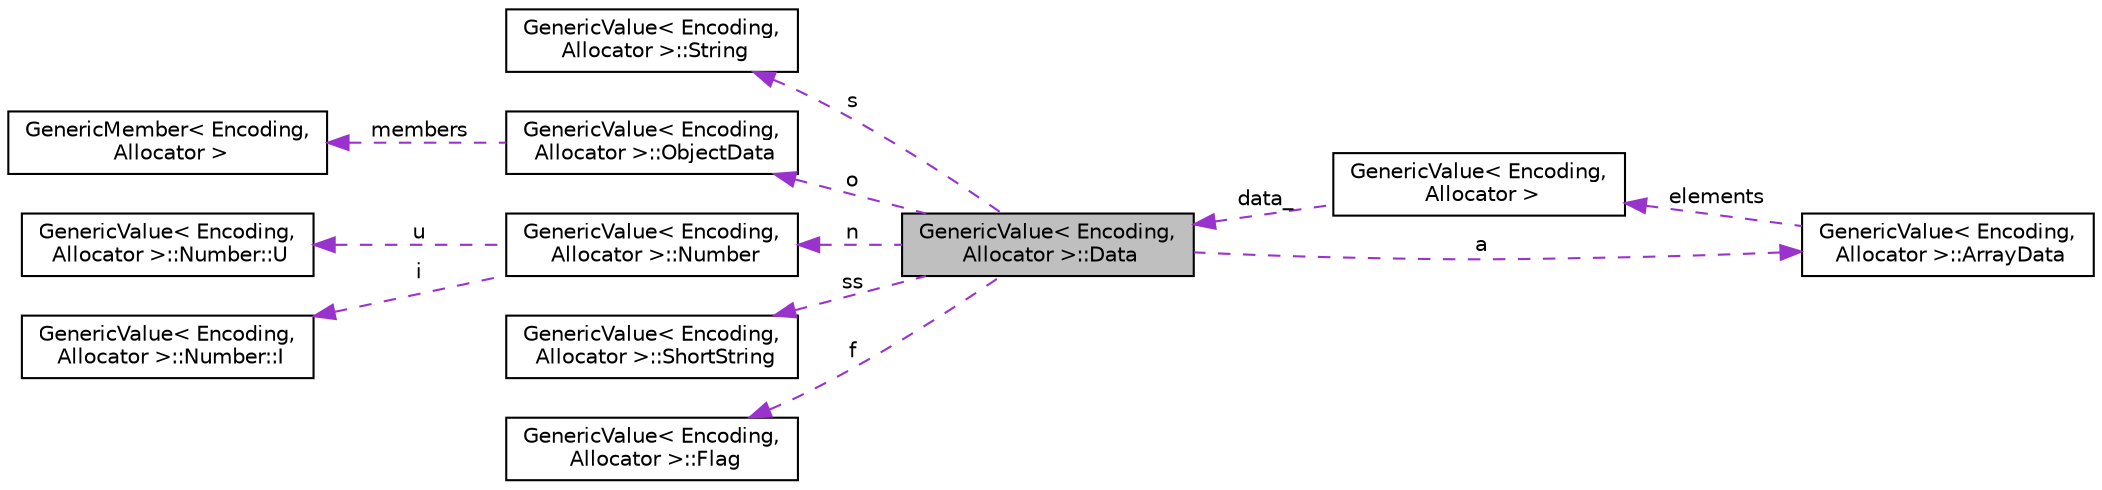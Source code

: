 digraph "GenericValue&lt; Encoding, Allocator &gt;::Data"
{
  edge [fontname="Helvetica",fontsize="10",labelfontname="Helvetica",labelfontsize="10"];
  node [fontname="Helvetica",fontsize="10",shape=record];
  rankdir="LR";
  Node1 [label="GenericValue\< Encoding,\l Allocator \>::Data",height=0.2,width=0.4,color="black", fillcolor="grey75", style="filled", fontcolor="black"];
  Node2 -> Node1 [dir="back",color="darkorchid3",fontsize="10",style="dashed",label=" s" ];
  Node2 [label="GenericValue\< Encoding,\l Allocator \>::String",height=0.2,width=0.4,color="black", fillcolor="white", style="filled",URL="$struct_generic_value_1_1_string.html"];
  Node3 -> Node1 [dir="back",color="darkorchid3",fontsize="10",style="dashed",label=" a" ];
  Node3 [label="GenericValue\< Encoding,\l Allocator \>::ArrayData",height=0.2,width=0.4,color="black", fillcolor="white", style="filled",URL="$struct_generic_value_1_1_array_data.html"];
  Node4 -> Node3 [dir="back",color="darkorchid3",fontsize="10",style="dashed",label=" elements" ];
  Node4 [label="GenericValue\< Encoding,\l Allocator \>",height=0.2,width=0.4,color="black", fillcolor="white", style="filled",URL="$class_generic_value.html",tooltip="Represents a JSON value. Use Value for UTF8 encoding and default allocator. "];
  Node1 -> Node4 [dir="back",color="darkorchid3",fontsize="10",style="dashed",label=" data_" ];
  Node5 -> Node1 [dir="back",color="darkorchid3",fontsize="10",style="dashed",label=" o" ];
  Node5 [label="GenericValue\< Encoding,\l Allocator \>::ObjectData",height=0.2,width=0.4,color="black", fillcolor="white", style="filled",URL="$struct_generic_value_1_1_object_data.html"];
  Node6 -> Node5 [dir="back",color="darkorchid3",fontsize="10",style="dashed",label=" members" ];
  Node6 [label="GenericMember\< Encoding,\l Allocator \>",height=0.2,width=0.4,color="black", fillcolor="white", style="filled",URL="$struct_generic_member.html",tooltip="Name-value pair in a JSON object value. "];
  Node7 -> Node1 [dir="back",color="darkorchid3",fontsize="10",style="dashed",label=" n" ];
  Node7 [label="GenericValue\< Encoding,\l Allocator \>::Number",height=0.2,width=0.4,color="black", fillcolor="white", style="filled",URL="$union_generic_value_1_1_number.html"];
  Node8 -> Node7 [dir="back",color="darkorchid3",fontsize="10",style="dashed",label=" u" ];
  Node8 [label="GenericValue\< Encoding,\l Allocator \>::Number::U",height=0.2,width=0.4,color="black", fillcolor="white", style="filled",URL="$struct_generic_value_1_1_number_1_1_u.html"];
  Node9 -> Node7 [dir="back",color="darkorchid3",fontsize="10",style="dashed",label=" i" ];
  Node9 [label="GenericValue\< Encoding,\l Allocator \>::Number::I",height=0.2,width=0.4,color="black", fillcolor="white", style="filled",URL="$struct_generic_value_1_1_number_1_1_i.html"];
  Node10 -> Node1 [dir="back",color="darkorchid3",fontsize="10",style="dashed",label=" ss" ];
  Node10 [label="GenericValue\< Encoding,\l Allocator \>::ShortString",height=0.2,width=0.4,color="black", fillcolor="white", style="filled",URL="$struct_generic_value_1_1_short_string.html"];
  Node11 -> Node1 [dir="back",color="darkorchid3",fontsize="10",style="dashed",label=" f" ];
  Node11 [label="GenericValue\< Encoding,\l Allocator \>::Flag",height=0.2,width=0.4,color="black", fillcolor="white", style="filled",URL="$struct_generic_value_1_1_flag.html"];
}
